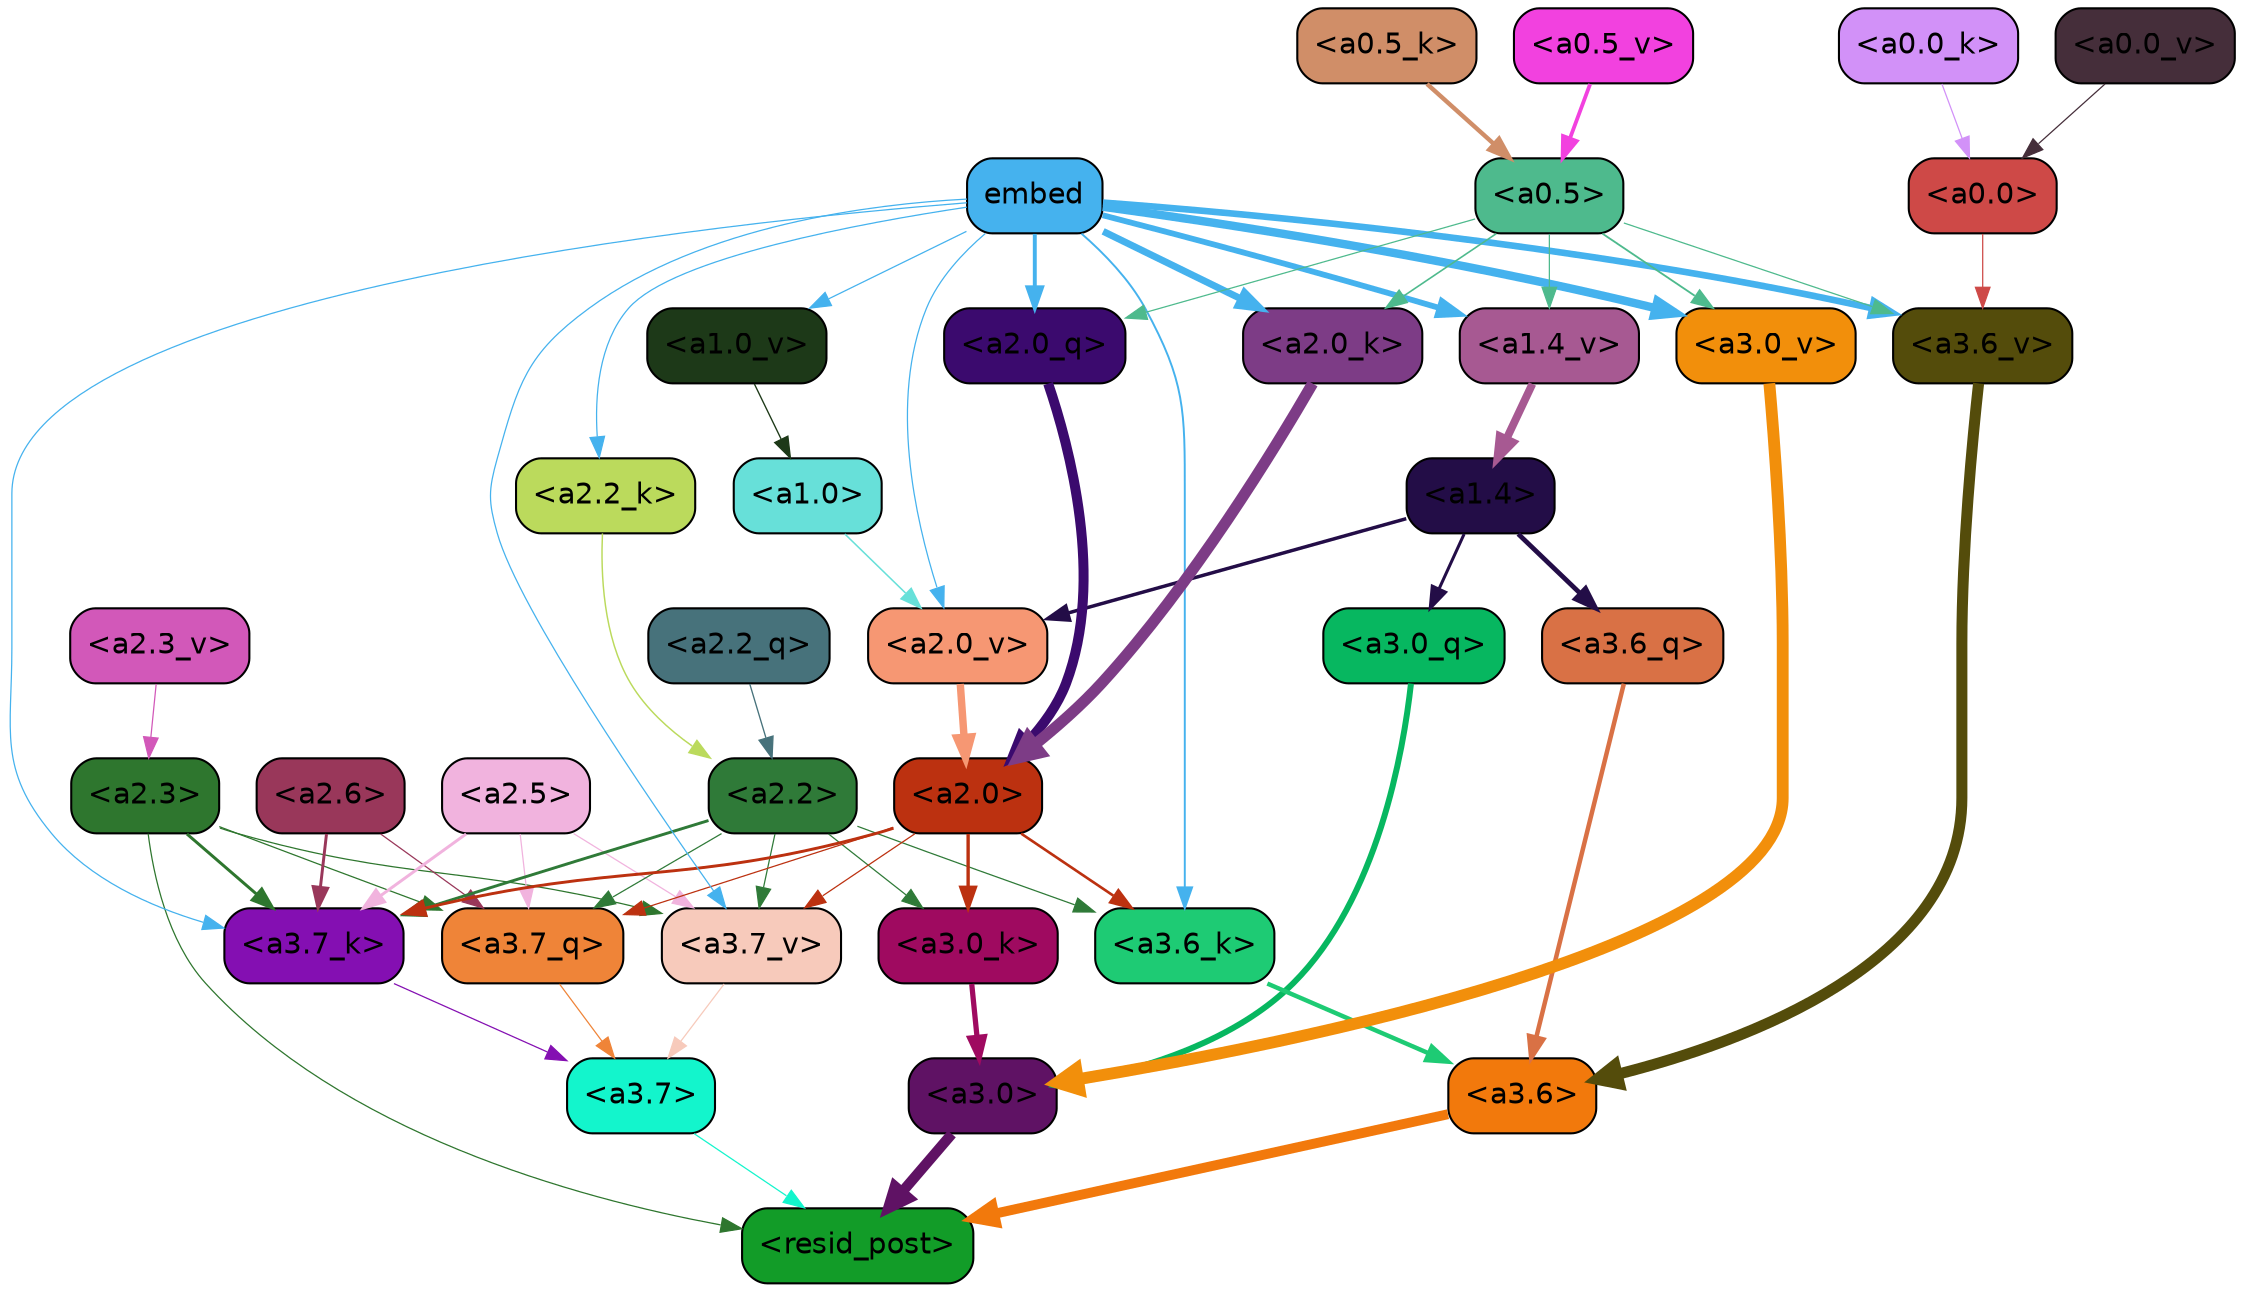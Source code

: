 strict digraph "" {
	graph [bgcolor=transparent,
		layout=dot,
		overlap=false,
		splines=true
	];
	"<a3.7>"	[color=black,
		fillcolor="#13f5cc",
		fontname=Helvetica,
		shape=box,
		style="filled, rounded"];
	"<resid_post>"	[color=black,
		fillcolor="#129c28",
		fontname=Helvetica,
		shape=box,
		style="filled, rounded"];
	"<a3.7>" -> "<resid_post>"	[color="#13f5cc",
		penwidth=0.6];
	"<a3.6>"	[color=black,
		fillcolor="#f2790c",
		fontname=Helvetica,
		shape=box,
		style="filled, rounded"];
	"<a3.6>" -> "<resid_post>"	[color="#f2790c",
		penwidth=4.749041676521301];
	"<a3.0>"	[color=black,
		fillcolor="#5f1264",
		fontname=Helvetica,
		shape=box,
		style="filled, rounded"];
	"<a3.0>" -> "<resid_post>"	[color="#5f1264",
		penwidth=5.004215121269226];
	"<a2.3>"	[color=black,
		fillcolor="#2e762e",
		fontname=Helvetica,
		shape=box,
		style="filled, rounded"];
	"<a2.3>" -> "<resid_post>"	[color="#2e762e",
		penwidth=0.6];
	"<a3.7_q>"	[color=black,
		fillcolor="#ef8438",
		fontname=Helvetica,
		shape=box,
		style="filled, rounded"];
	"<a2.3>" -> "<a3.7_q>"	[color="#2e762e",
		penwidth=0.6];
	"<a3.7_k>"	[color=black,
		fillcolor="#840fb2",
		fontname=Helvetica,
		shape=box,
		style="filled, rounded"];
	"<a2.3>" -> "<a3.7_k>"	[color="#2e762e",
		penwidth=1.4391854107379913];
	"<a3.7_v>"	[color=black,
		fillcolor="#f7cabb",
		fontname=Helvetica,
		shape=box,
		style="filled, rounded"];
	"<a2.3>" -> "<a3.7_v>"	[color="#2e762e",
		penwidth=0.6];
	"<a3.7_q>" -> "<a3.7>"	[color="#ef8438",
		penwidth=0.6];
	"<a3.6_q>"	[color=black,
		fillcolor="#d97145",
		fontname=Helvetica,
		shape=box,
		style="filled, rounded"];
	"<a3.6_q>" -> "<a3.6>"	[color="#d97145",
		penwidth=2.160832464694977];
	"<a3.0_q>"	[color=black,
		fillcolor="#07b760",
		fontname=Helvetica,
		shape=box,
		style="filled, rounded"];
	"<a3.0_q>" -> "<a3.0>"	[color="#07b760",
		penwidth=2.870753765106201];
	"<a3.7_k>" -> "<a3.7>"	[color="#840fb2",
		penwidth=0.6];
	"<a3.6_k>"	[color=black,
		fillcolor="#1ecb74",
		fontname=Helvetica,
		shape=box,
		style="filled, rounded"];
	"<a3.6_k>" -> "<a3.6>"	[color="#1ecb74",
		penwidth=2.13908451795578];
	"<a3.0_k>"	[color=black,
		fillcolor="#9f0a60",
		fontname=Helvetica,
		shape=box,
		style="filled, rounded"];
	"<a3.0_k>" -> "<a3.0>"	[color="#9f0a60",
		penwidth=2.520303964614868];
	"<a3.7_v>" -> "<a3.7>"	[color="#f7cabb",
		penwidth=0.6];
	"<a3.6_v>"	[color=black,
		fillcolor="#544c0b",
		fontname=Helvetica,
		shape=box,
		style="filled, rounded"];
	"<a3.6_v>" -> "<a3.6>"	[color="#544c0b",
		penwidth=5.297133803367615];
	"<a3.0_v>"	[color=black,
		fillcolor="#f28f0b",
		fontname=Helvetica,
		shape=box,
		style="filled, rounded"];
	"<a3.0_v>" -> "<a3.0>"	[color="#f28f0b",
		penwidth=5.680712580680847];
	"<a2.6>"	[color=black,
		fillcolor="#99375a",
		fontname=Helvetica,
		shape=box,
		style="filled, rounded"];
	"<a2.6>" -> "<a3.7_q>"	[color="#99375a",
		penwidth=0.6];
	"<a2.6>" -> "<a3.7_k>"	[color="#99375a",
		penwidth=1.4180794060230255];
	"<a2.5>"	[color=black,
		fillcolor="#f1b3de",
		fontname=Helvetica,
		shape=box,
		style="filled, rounded"];
	"<a2.5>" -> "<a3.7_q>"	[color="#f1b3de",
		penwidth=0.6];
	"<a2.5>" -> "<a3.7_k>"	[color="#f1b3de",
		penwidth=1.4281435310840607];
	"<a2.5>" -> "<a3.7_v>"	[color="#f1b3de",
		penwidth=0.6];
	"<a2.2>"	[color=black,
		fillcolor="#2f7a38",
		fontname=Helvetica,
		shape=box,
		style="filled, rounded"];
	"<a2.2>" -> "<a3.7_q>"	[color="#2f7a38",
		penwidth=0.6];
	"<a2.2>" -> "<a3.7_k>"	[color="#2f7a38",
		penwidth=1.3982512056827545];
	"<a2.2>" -> "<a3.6_k>"	[color="#2f7a38",
		penwidth=0.6];
	"<a2.2>" -> "<a3.0_k>"	[color="#2f7a38",
		penwidth=0.6];
	"<a2.2>" -> "<a3.7_v>"	[color="#2f7a38",
		penwidth=0.6];
	"<a2.0>"	[color=black,
		fillcolor="#bc3110",
		fontname=Helvetica,
		shape=box,
		style="filled, rounded"];
	"<a2.0>" -> "<a3.7_q>"	[color="#bc3110",
		penwidth=0.6];
	"<a2.0>" -> "<a3.7_k>"	[color="#bc3110",
		penwidth=1.404832512140274];
	"<a2.0>" -> "<a3.6_k>"	[color="#bc3110",
		penwidth=1.2708758115768433];
	"<a2.0>" -> "<a3.0_k>"	[color="#bc3110",
		penwidth=1.6207245588302612];
	"<a2.0>" -> "<a3.7_v>"	[color="#bc3110",
		penwidth=0.6];
	"<a1.4>"	[color=black,
		fillcolor="#230d47",
		fontname=Helvetica,
		shape=box,
		style="filled, rounded"];
	"<a1.4>" -> "<a3.6_q>"	[color="#230d47",
		penwidth=2.289449453353882];
	"<a1.4>" -> "<a3.0_q>"	[color="#230d47",
		penwidth=1.4600623846054077];
	"<a2.0_v>"	[color=black,
		fillcolor="#f69773",
		fontname=Helvetica,
		shape=box,
		style="filled, rounded"];
	"<a1.4>" -> "<a2.0_v>"	[color="#230d47",
		penwidth=1.676277220249176];
	embed	[color=black,
		fillcolor="#45b2ee",
		fontname=Helvetica,
		shape=box,
		style="filled, rounded"];
	embed -> "<a3.7_k>"	[color="#45b2ee",
		penwidth=0.6];
	embed -> "<a3.6_k>"	[color="#45b2ee",
		penwidth=0.9291638135910034];
	embed -> "<a3.7_v>"	[color="#45b2ee",
		penwidth=0.6];
	embed -> "<a3.6_v>"	[color="#45b2ee",
		penwidth=3.1808209121227264];
	embed -> "<a3.0_v>"	[color="#45b2ee",
		penwidth=4.036660343408585];
	"<a2.0_q>"	[color=black,
		fillcolor="#3b0a6e",
		fontname=Helvetica,
		shape=box,
		style="filled, rounded"];
	embed -> "<a2.0_q>"	[color="#45b2ee",
		penwidth=1.8821641206741333];
	"<a2.2_k>"	[color=black,
		fillcolor="#bbda5c",
		fontname=Helvetica,
		shape=box,
		style="filled, rounded"];
	embed -> "<a2.2_k>"	[color="#45b2ee",
		penwidth=0.6];
	"<a2.0_k>"	[color=black,
		fillcolor="#7d3c86",
		fontname=Helvetica,
		shape=box,
		style="filled, rounded"];
	embed -> "<a2.0_k>"	[color="#45b2ee",
		penwidth=3.3375256061553955];
	embed -> "<a2.0_v>"	[color="#45b2ee",
		penwidth=0.6];
	"<a1.4_v>"	[color=black,
		fillcolor="#a75992",
		fontname=Helvetica,
		shape=box,
		style="filled, rounded"];
	embed -> "<a1.4_v>"	[color="#45b2ee",
		penwidth=2.7935529947280884];
	"<a1.0_v>"	[color=black,
		fillcolor="#1d3918",
		fontname=Helvetica,
		shape=box,
		style="filled, rounded"];
	embed -> "<a1.0_v>"	[color="#45b2ee",
		penwidth=0.6];
	"<a0.5>"	[color=black,
		fillcolor="#4eba8d",
		fontname=Helvetica,
		shape=box,
		style="filled, rounded"];
	"<a0.5>" -> "<a3.6_v>"	[color="#4eba8d",
		penwidth=0.6];
	"<a0.5>" -> "<a3.0_v>"	[color="#4eba8d",
		penwidth=0.8798569142818451];
	"<a0.5>" -> "<a2.0_q>"	[color="#4eba8d",
		penwidth=0.6];
	"<a0.5>" -> "<a2.0_k>"	[color="#4eba8d",
		penwidth=0.7782440185546875];
	"<a0.5>" -> "<a1.4_v>"	[color="#4eba8d",
		penwidth=0.6];
	"<a0.0>"	[color=black,
		fillcolor="#ce4947",
		fontname=Helvetica,
		shape=box,
		style="filled, rounded"];
	"<a0.0>" -> "<a3.6_v>"	[color="#ce4947",
		penwidth=0.6];
	"<a2.2_q>"	[color=black,
		fillcolor="#47727b",
		fontname=Helvetica,
		shape=box,
		style="filled, rounded"];
	"<a2.2_q>" -> "<a2.2>"	[color="#47727b",
		penwidth=0.6392357051372528];
	"<a2.0_q>" -> "<a2.0>"	[color="#3b0a6e",
		penwidth=4.795779317617416];
	"<a2.2_k>" -> "<a2.2>"	[color="#bbda5c",
		penwidth=0.7060726433992386];
	"<a2.0_k>" -> "<a2.0>"	[color="#7d3c86",
		penwidth=5.401692286133766];
	"<a2.3_v>"	[color=black,
		fillcolor="#d258b9",
		fontname=Helvetica,
		shape=box,
		style="filled, rounded"];
	"<a2.3_v>" -> "<a2.3>"	[color="#d258b9",
		penwidth=0.6];
	"<a2.0_v>" -> "<a2.0>"	[color="#f69773",
		penwidth=3.56003999710083];
	"<a1.0>"	[color=black,
		fillcolor="#67e0d9",
		fontname=Helvetica,
		shape=box,
		style="filled, rounded"];
	"<a1.0>" -> "<a2.0_v>"	[color="#67e0d9",
		penwidth=0.7355214953422546];
	"<a1.4_v>" -> "<a1.4>"	[color="#a75992",
		penwidth=3.7673035860061646];
	"<a1.0_v>" -> "<a1.0>"	[color="#1d3918",
		penwidth=0.6493047475814819];
	"<a0.5_k>"	[color=black,
		fillcolor="#d08e68",
		fontname=Helvetica,
		shape=box,
		style="filled, rounded"];
	"<a0.5_k>" -> "<a0.5>"	[color="#d08e68",
		penwidth=2.1102215051651];
	"<a0.0_k>"	[color=black,
		fillcolor="#d291f8",
		fontname=Helvetica,
		shape=box,
		style="filled, rounded"];
	"<a0.0_k>" -> "<a0.0>"	[color="#d291f8",
		penwidth=0.6];
	"<a0.5_v>"	[color=black,
		fillcolor="#f241df",
		fontname=Helvetica,
		shape=box,
		style="filled, rounded"];
	"<a0.5_v>" -> "<a0.5>"	[color="#f241df",
		penwidth=1.829363465309143];
	"<a0.0_v>"	[color=black,
		fillcolor="#452e3a",
		fontname=Helvetica,
		shape=box,
		style="filled, rounded"];
	"<a0.0_v>" -> "<a0.0>"	[color="#452e3a",
		penwidth=0.6];
}
